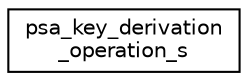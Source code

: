 digraph "Graphical Class Hierarchy"
{
 // LATEX_PDF_SIZE
  edge [fontname="Helvetica",fontsize="10",labelfontname="Helvetica",labelfontsize="10"];
  node [fontname="Helvetica",fontsize="10",shape=record];
  rankdir="LR";
  Node0 [label="psa_key_derivation\l_operation_s",height=0.2,width=0.4,color="black", fillcolor="white", style="filled",URL="$structpsa__key__derivation__operation__s.html",tooltip="Structure storing a key derivation context."];
}
